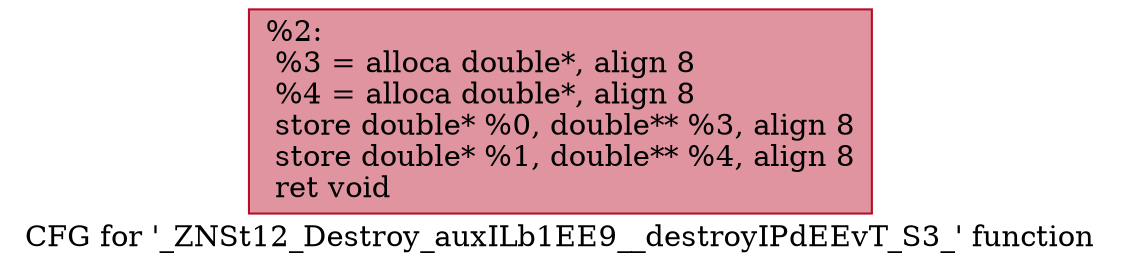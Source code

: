 digraph "CFG for '_ZNSt12_Destroy_auxILb1EE9__destroyIPdEEvT_S3_' function" {
	label="CFG for '_ZNSt12_Destroy_auxILb1EE9__destroyIPdEEvT_S3_' function";

	Node0x555c73734db0 [shape=record,color="#b70d28ff", style=filled, fillcolor="#b70d2870",label="{%2:\l  %3 = alloca double*, align 8\l  %4 = alloca double*, align 8\l  store double* %0, double** %3, align 8\l  store double* %1, double** %4, align 8\l  ret void\l}"];
}
